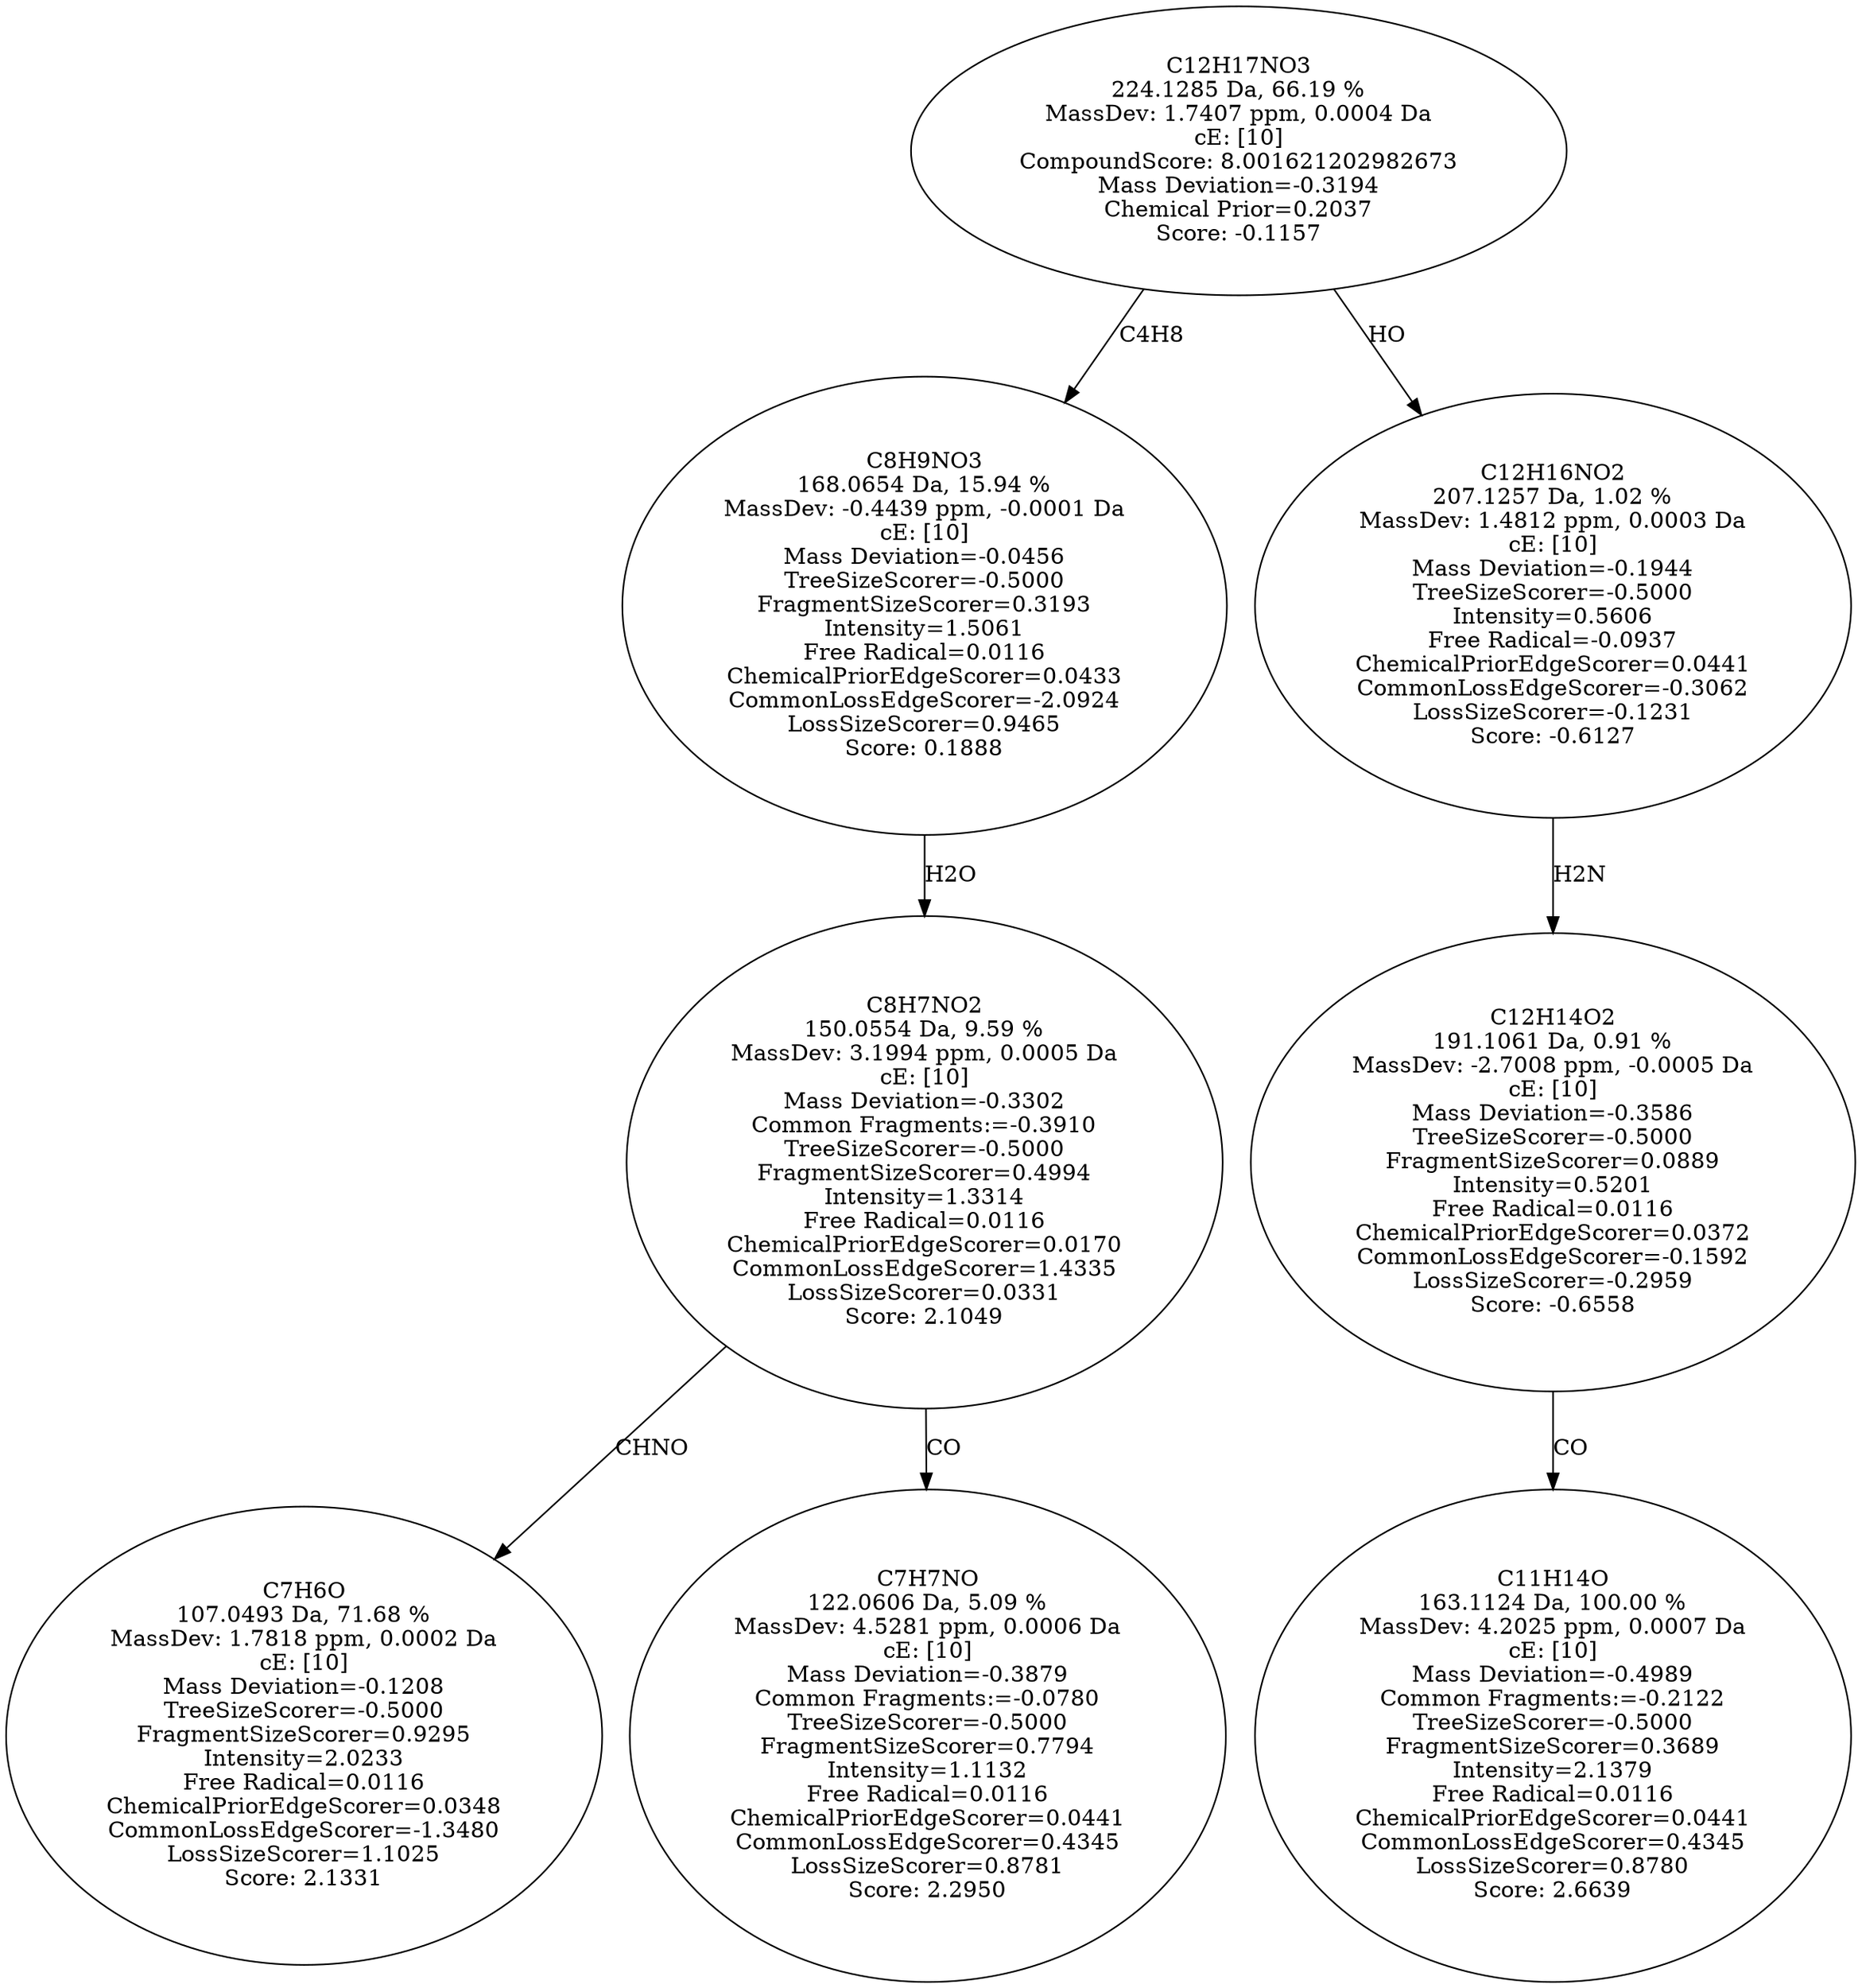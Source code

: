 strict digraph {
v1 [label="C7H6O\n107.0493 Da, 71.68 %\nMassDev: 1.7818 ppm, 0.0002 Da\ncE: [10]\nMass Deviation=-0.1208\nTreeSizeScorer=-0.5000\nFragmentSizeScorer=0.9295\nIntensity=2.0233\nFree Radical=0.0116\nChemicalPriorEdgeScorer=0.0348\nCommonLossEdgeScorer=-1.3480\nLossSizeScorer=1.1025\nScore: 2.1331"];
v2 [label="C7H7NO\n122.0606 Da, 5.09 %\nMassDev: 4.5281 ppm, 0.0006 Da\ncE: [10]\nMass Deviation=-0.3879\nCommon Fragments:=-0.0780\nTreeSizeScorer=-0.5000\nFragmentSizeScorer=0.7794\nIntensity=1.1132\nFree Radical=0.0116\nChemicalPriorEdgeScorer=0.0441\nCommonLossEdgeScorer=0.4345\nLossSizeScorer=0.8781\nScore: 2.2950"];
v3 [label="C8H7NO2\n150.0554 Da, 9.59 %\nMassDev: 3.1994 ppm, 0.0005 Da\ncE: [10]\nMass Deviation=-0.3302\nCommon Fragments:=-0.3910\nTreeSizeScorer=-0.5000\nFragmentSizeScorer=0.4994\nIntensity=1.3314\nFree Radical=0.0116\nChemicalPriorEdgeScorer=0.0170\nCommonLossEdgeScorer=1.4335\nLossSizeScorer=0.0331\nScore: 2.1049"];
v4 [label="C8H9NO3\n168.0654 Da, 15.94 %\nMassDev: -0.4439 ppm, -0.0001 Da\ncE: [10]\nMass Deviation=-0.0456\nTreeSizeScorer=-0.5000\nFragmentSizeScorer=0.3193\nIntensity=1.5061\nFree Radical=0.0116\nChemicalPriorEdgeScorer=0.0433\nCommonLossEdgeScorer=-2.0924\nLossSizeScorer=0.9465\nScore: 0.1888"];
v5 [label="C11H14O\n163.1124 Da, 100.00 %\nMassDev: 4.2025 ppm, 0.0007 Da\ncE: [10]\nMass Deviation=-0.4989\nCommon Fragments:=-0.2122\nTreeSizeScorer=-0.5000\nFragmentSizeScorer=0.3689\nIntensity=2.1379\nFree Radical=0.0116\nChemicalPriorEdgeScorer=0.0441\nCommonLossEdgeScorer=0.4345\nLossSizeScorer=0.8780\nScore: 2.6639"];
v6 [label="C12H14O2\n191.1061 Da, 0.91 %\nMassDev: -2.7008 ppm, -0.0005 Da\ncE: [10]\nMass Deviation=-0.3586\nTreeSizeScorer=-0.5000\nFragmentSizeScorer=0.0889\nIntensity=0.5201\nFree Radical=0.0116\nChemicalPriorEdgeScorer=0.0372\nCommonLossEdgeScorer=-0.1592\nLossSizeScorer=-0.2959\nScore: -0.6558"];
v7 [label="C12H16NO2\n207.1257 Da, 1.02 %\nMassDev: 1.4812 ppm, 0.0003 Da\ncE: [10]\nMass Deviation=-0.1944\nTreeSizeScorer=-0.5000\nIntensity=0.5606\nFree Radical=-0.0937\nChemicalPriorEdgeScorer=0.0441\nCommonLossEdgeScorer=-0.3062\nLossSizeScorer=-0.1231\nScore: -0.6127"];
v8 [label="C12H17NO3\n224.1285 Da, 66.19 %\nMassDev: 1.7407 ppm, 0.0004 Da\ncE: [10]\nCompoundScore: 8.001621202982673\nMass Deviation=-0.3194\nChemical Prior=0.2037\nScore: -0.1157"];
v3 -> v1 [label="CHNO"];
v3 -> v2 [label="CO"];
v4 -> v3 [label="H2O"];
v8 -> v4 [label="C4H8"];
v6 -> v5 [label="CO"];
v7 -> v6 [label="H2N"];
v8 -> v7 [label="HO"];
}